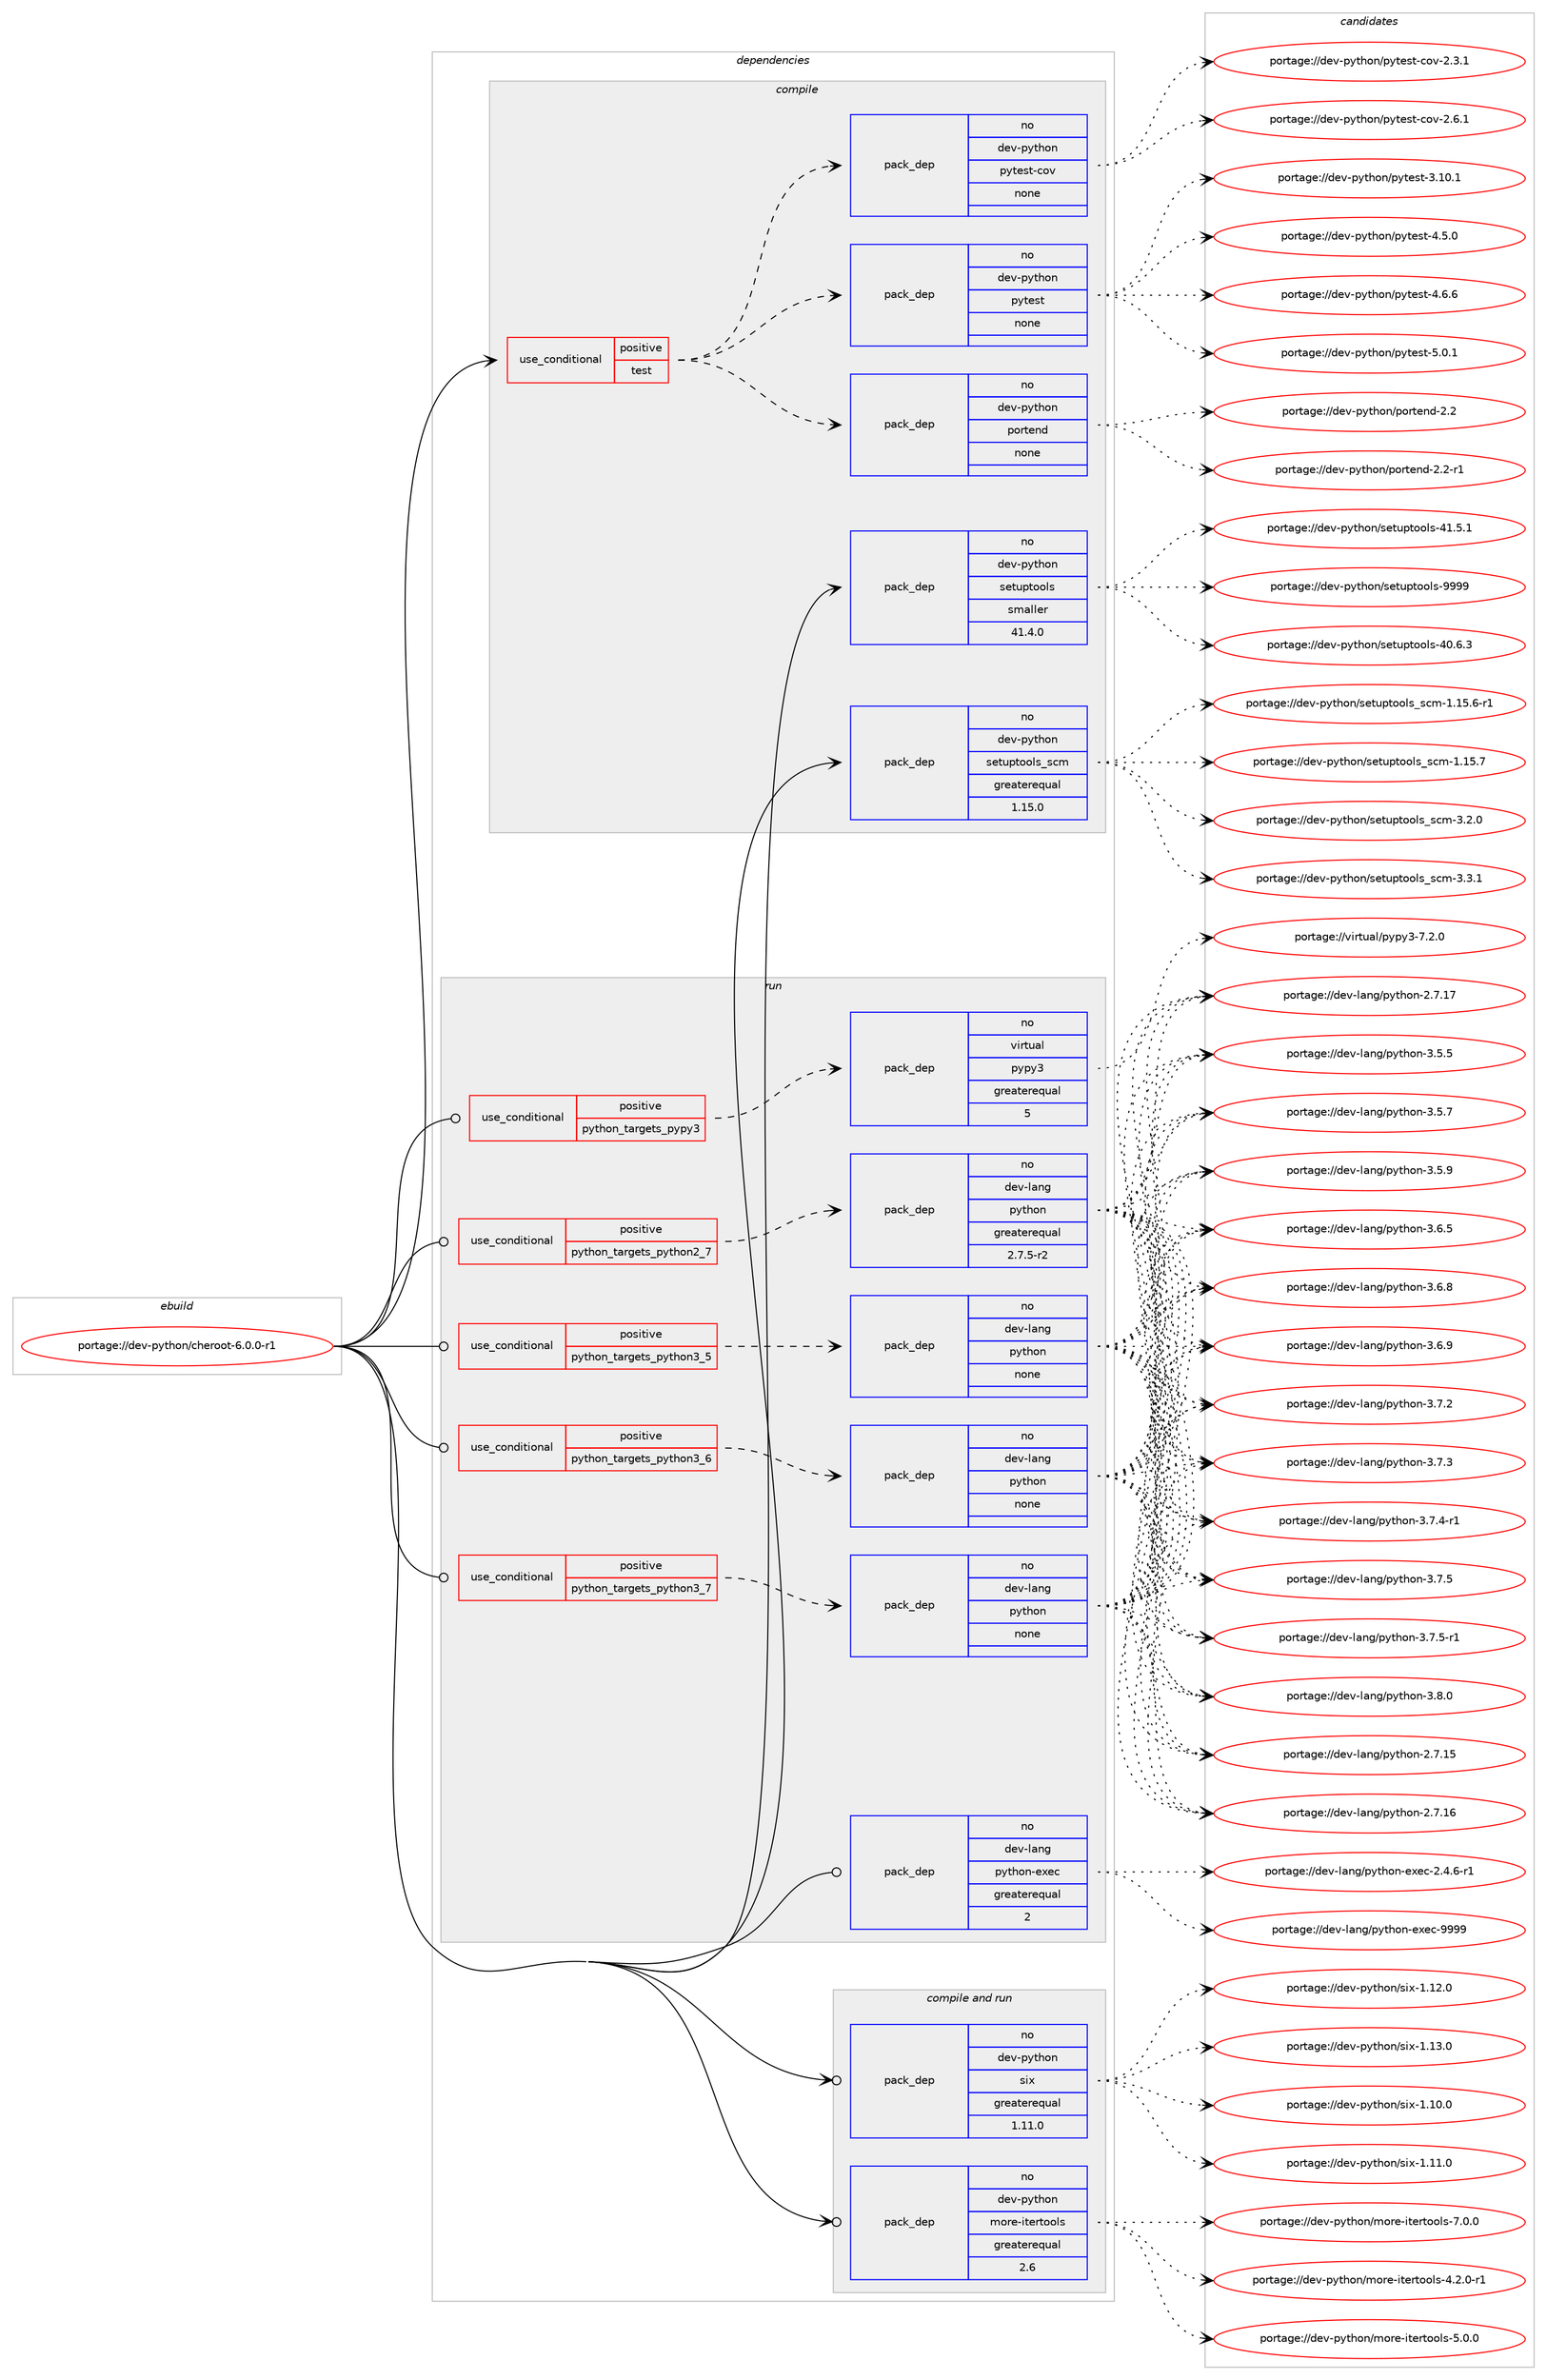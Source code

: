 digraph prolog {

# *************
# Graph options
# *************

newrank=true;
concentrate=true;
compound=true;
graph [rankdir=LR,fontname=Helvetica,fontsize=10,ranksep=1.5];#, ranksep=2.5, nodesep=0.2];
edge  [arrowhead=vee];
node  [fontname=Helvetica,fontsize=10];

# **********
# The ebuild
# **********

subgraph cluster_leftcol {
color=gray;
rank=same;
label=<<i>ebuild</i>>;
id [label="portage://dev-python/cheroot-6.0.0-r1", color=red, width=4, href="../dev-python/cheroot-6.0.0-r1.svg"];
}

# ****************
# The dependencies
# ****************

subgraph cluster_midcol {
color=gray;
label=<<i>dependencies</i>>;
subgraph cluster_compile {
fillcolor="#eeeeee";
style=filled;
label=<<i>compile</i>>;
subgraph cond26770 {
dependency133746 [label=<<TABLE BORDER="0" CELLBORDER="1" CELLSPACING="0" CELLPADDING="4"><TR><TD ROWSPAN="3" CELLPADDING="10">use_conditional</TD></TR><TR><TD>positive</TD></TR><TR><TD>test</TD></TR></TABLE>>, shape=none, color=red];
subgraph pack103666 {
dependency133747 [label=<<TABLE BORDER="0" CELLBORDER="1" CELLSPACING="0" CELLPADDING="4" WIDTH="220"><TR><TD ROWSPAN="6" CELLPADDING="30">pack_dep</TD></TR><TR><TD WIDTH="110">no</TD></TR><TR><TD>dev-python</TD></TR><TR><TD>portend</TD></TR><TR><TD>none</TD></TR><TR><TD></TD></TR></TABLE>>, shape=none, color=blue];
}
dependency133746:e -> dependency133747:w [weight=20,style="dashed",arrowhead="vee"];
subgraph pack103667 {
dependency133748 [label=<<TABLE BORDER="0" CELLBORDER="1" CELLSPACING="0" CELLPADDING="4" WIDTH="220"><TR><TD ROWSPAN="6" CELLPADDING="30">pack_dep</TD></TR><TR><TD WIDTH="110">no</TD></TR><TR><TD>dev-python</TD></TR><TR><TD>pytest</TD></TR><TR><TD>none</TD></TR><TR><TD></TD></TR></TABLE>>, shape=none, color=blue];
}
dependency133746:e -> dependency133748:w [weight=20,style="dashed",arrowhead="vee"];
subgraph pack103668 {
dependency133749 [label=<<TABLE BORDER="0" CELLBORDER="1" CELLSPACING="0" CELLPADDING="4" WIDTH="220"><TR><TD ROWSPAN="6" CELLPADDING="30">pack_dep</TD></TR><TR><TD WIDTH="110">no</TD></TR><TR><TD>dev-python</TD></TR><TR><TD>pytest-cov</TD></TR><TR><TD>none</TD></TR><TR><TD></TD></TR></TABLE>>, shape=none, color=blue];
}
dependency133746:e -> dependency133749:w [weight=20,style="dashed",arrowhead="vee"];
}
id:e -> dependency133746:w [weight=20,style="solid",arrowhead="vee"];
subgraph pack103669 {
dependency133750 [label=<<TABLE BORDER="0" CELLBORDER="1" CELLSPACING="0" CELLPADDING="4" WIDTH="220"><TR><TD ROWSPAN="6" CELLPADDING="30">pack_dep</TD></TR><TR><TD WIDTH="110">no</TD></TR><TR><TD>dev-python</TD></TR><TR><TD>setuptools</TD></TR><TR><TD>smaller</TD></TR><TR><TD>41.4.0</TD></TR></TABLE>>, shape=none, color=blue];
}
id:e -> dependency133750:w [weight=20,style="solid",arrowhead="vee"];
subgraph pack103670 {
dependency133751 [label=<<TABLE BORDER="0" CELLBORDER="1" CELLSPACING="0" CELLPADDING="4" WIDTH="220"><TR><TD ROWSPAN="6" CELLPADDING="30">pack_dep</TD></TR><TR><TD WIDTH="110">no</TD></TR><TR><TD>dev-python</TD></TR><TR><TD>setuptools_scm</TD></TR><TR><TD>greaterequal</TD></TR><TR><TD>1.15.0</TD></TR></TABLE>>, shape=none, color=blue];
}
id:e -> dependency133751:w [weight=20,style="solid",arrowhead="vee"];
}
subgraph cluster_compileandrun {
fillcolor="#eeeeee";
style=filled;
label=<<i>compile and run</i>>;
subgraph pack103671 {
dependency133752 [label=<<TABLE BORDER="0" CELLBORDER="1" CELLSPACING="0" CELLPADDING="4" WIDTH="220"><TR><TD ROWSPAN="6" CELLPADDING="30">pack_dep</TD></TR><TR><TD WIDTH="110">no</TD></TR><TR><TD>dev-python</TD></TR><TR><TD>more-itertools</TD></TR><TR><TD>greaterequal</TD></TR><TR><TD>2.6</TD></TR></TABLE>>, shape=none, color=blue];
}
id:e -> dependency133752:w [weight=20,style="solid",arrowhead="odotvee"];
subgraph pack103672 {
dependency133753 [label=<<TABLE BORDER="0" CELLBORDER="1" CELLSPACING="0" CELLPADDING="4" WIDTH="220"><TR><TD ROWSPAN="6" CELLPADDING="30">pack_dep</TD></TR><TR><TD WIDTH="110">no</TD></TR><TR><TD>dev-python</TD></TR><TR><TD>six</TD></TR><TR><TD>greaterequal</TD></TR><TR><TD>1.11.0</TD></TR></TABLE>>, shape=none, color=blue];
}
id:e -> dependency133753:w [weight=20,style="solid",arrowhead="odotvee"];
}
subgraph cluster_run {
fillcolor="#eeeeee";
style=filled;
label=<<i>run</i>>;
subgraph cond26771 {
dependency133754 [label=<<TABLE BORDER="0" CELLBORDER="1" CELLSPACING="0" CELLPADDING="4"><TR><TD ROWSPAN="3" CELLPADDING="10">use_conditional</TD></TR><TR><TD>positive</TD></TR><TR><TD>python_targets_pypy3</TD></TR></TABLE>>, shape=none, color=red];
subgraph pack103673 {
dependency133755 [label=<<TABLE BORDER="0" CELLBORDER="1" CELLSPACING="0" CELLPADDING="4" WIDTH="220"><TR><TD ROWSPAN="6" CELLPADDING="30">pack_dep</TD></TR><TR><TD WIDTH="110">no</TD></TR><TR><TD>virtual</TD></TR><TR><TD>pypy3</TD></TR><TR><TD>greaterequal</TD></TR><TR><TD>5</TD></TR></TABLE>>, shape=none, color=blue];
}
dependency133754:e -> dependency133755:w [weight=20,style="dashed",arrowhead="vee"];
}
id:e -> dependency133754:w [weight=20,style="solid",arrowhead="odot"];
subgraph cond26772 {
dependency133756 [label=<<TABLE BORDER="0" CELLBORDER="1" CELLSPACING="0" CELLPADDING="4"><TR><TD ROWSPAN="3" CELLPADDING="10">use_conditional</TD></TR><TR><TD>positive</TD></TR><TR><TD>python_targets_python2_7</TD></TR></TABLE>>, shape=none, color=red];
subgraph pack103674 {
dependency133757 [label=<<TABLE BORDER="0" CELLBORDER="1" CELLSPACING="0" CELLPADDING="4" WIDTH="220"><TR><TD ROWSPAN="6" CELLPADDING="30">pack_dep</TD></TR><TR><TD WIDTH="110">no</TD></TR><TR><TD>dev-lang</TD></TR><TR><TD>python</TD></TR><TR><TD>greaterequal</TD></TR><TR><TD>2.7.5-r2</TD></TR></TABLE>>, shape=none, color=blue];
}
dependency133756:e -> dependency133757:w [weight=20,style="dashed",arrowhead="vee"];
}
id:e -> dependency133756:w [weight=20,style="solid",arrowhead="odot"];
subgraph cond26773 {
dependency133758 [label=<<TABLE BORDER="0" CELLBORDER="1" CELLSPACING="0" CELLPADDING="4"><TR><TD ROWSPAN="3" CELLPADDING="10">use_conditional</TD></TR><TR><TD>positive</TD></TR><TR><TD>python_targets_python3_5</TD></TR></TABLE>>, shape=none, color=red];
subgraph pack103675 {
dependency133759 [label=<<TABLE BORDER="0" CELLBORDER="1" CELLSPACING="0" CELLPADDING="4" WIDTH="220"><TR><TD ROWSPAN="6" CELLPADDING="30">pack_dep</TD></TR><TR><TD WIDTH="110">no</TD></TR><TR><TD>dev-lang</TD></TR><TR><TD>python</TD></TR><TR><TD>none</TD></TR><TR><TD></TD></TR></TABLE>>, shape=none, color=blue];
}
dependency133758:e -> dependency133759:w [weight=20,style="dashed",arrowhead="vee"];
}
id:e -> dependency133758:w [weight=20,style="solid",arrowhead="odot"];
subgraph cond26774 {
dependency133760 [label=<<TABLE BORDER="0" CELLBORDER="1" CELLSPACING="0" CELLPADDING="4"><TR><TD ROWSPAN="3" CELLPADDING="10">use_conditional</TD></TR><TR><TD>positive</TD></TR><TR><TD>python_targets_python3_6</TD></TR></TABLE>>, shape=none, color=red];
subgraph pack103676 {
dependency133761 [label=<<TABLE BORDER="0" CELLBORDER="1" CELLSPACING="0" CELLPADDING="4" WIDTH="220"><TR><TD ROWSPAN="6" CELLPADDING="30">pack_dep</TD></TR><TR><TD WIDTH="110">no</TD></TR><TR><TD>dev-lang</TD></TR><TR><TD>python</TD></TR><TR><TD>none</TD></TR><TR><TD></TD></TR></TABLE>>, shape=none, color=blue];
}
dependency133760:e -> dependency133761:w [weight=20,style="dashed",arrowhead="vee"];
}
id:e -> dependency133760:w [weight=20,style="solid",arrowhead="odot"];
subgraph cond26775 {
dependency133762 [label=<<TABLE BORDER="0" CELLBORDER="1" CELLSPACING="0" CELLPADDING="4"><TR><TD ROWSPAN="3" CELLPADDING="10">use_conditional</TD></TR><TR><TD>positive</TD></TR><TR><TD>python_targets_python3_7</TD></TR></TABLE>>, shape=none, color=red];
subgraph pack103677 {
dependency133763 [label=<<TABLE BORDER="0" CELLBORDER="1" CELLSPACING="0" CELLPADDING="4" WIDTH="220"><TR><TD ROWSPAN="6" CELLPADDING="30">pack_dep</TD></TR><TR><TD WIDTH="110">no</TD></TR><TR><TD>dev-lang</TD></TR><TR><TD>python</TD></TR><TR><TD>none</TD></TR><TR><TD></TD></TR></TABLE>>, shape=none, color=blue];
}
dependency133762:e -> dependency133763:w [weight=20,style="dashed",arrowhead="vee"];
}
id:e -> dependency133762:w [weight=20,style="solid",arrowhead="odot"];
subgraph pack103678 {
dependency133764 [label=<<TABLE BORDER="0" CELLBORDER="1" CELLSPACING="0" CELLPADDING="4" WIDTH="220"><TR><TD ROWSPAN="6" CELLPADDING="30">pack_dep</TD></TR><TR><TD WIDTH="110">no</TD></TR><TR><TD>dev-lang</TD></TR><TR><TD>python-exec</TD></TR><TR><TD>greaterequal</TD></TR><TR><TD>2</TD></TR></TABLE>>, shape=none, color=blue];
}
id:e -> dependency133764:w [weight=20,style="solid",arrowhead="odot"];
}
}

# **************
# The candidates
# **************

subgraph cluster_choices {
rank=same;
color=gray;
label=<<i>candidates</i>>;

subgraph choice103666 {
color=black;
nodesep=1;
choiceportage100101118451121211161041111104711211111411610111010045504650 [label="portage://dev-python/portend-2.2", color=red, width=4,href="../dev-python/portend-2.2.svg"];
choiceportage1001011184511212111610411111047112111114116101110100455046504511449 [label="portage://dev-python/portend-2.2-r1", color=red, width=4,href="../dev-python/portend-2.2-r1.svg"];
dependency133747:e -> choiceportage100101118451121211161041111104711211111411610111010045504650:w [style=dotted,weight="100"];
dependency133747:e -> choiceportage1001011184511212111610411111047112111114116101110100455046504511449:w [style=dotted,weight="100"];
}
subgraph choice103667 {
color=black;
nodesep=1;
choiceportage100101118451121211161041111104711212111610111511645514649484649 [label="portage://dev-python/pytest-3.10.1", color=red, width=4,href="../dev-python/pytest-3.10.1.svg"];
choiceportage1001011184511212111610411111047112121116101115116455246534648 [label="portage://dev-python/pytest-4.5.0", color=red, width=4,href="../dev-python/pytest-4.5.0.svg"];
choiceportage1001011184511212111610411111047112121116101115116455246544654 [label="portage://dev-python/pytest-4.6.6", color=red, width=4,href="../dev-python/pytest-4.6.6.svg"];
choiceportage1001011184511212111610411111047112121116101115116455346484649 [label="portage://dev-python/pytest-5.0.1", color=red, width=4,href="../dev-python/pytest-5.0.1.svg"];
dependency133748:e -> choiceportage100101118451121211161041111104711212111610111511645514649484649:w [style=dotted,weight="100"];
dependency133748:e -> choiceportage1001011184511212111610411111047112121116101115116455246534648:w [style=dotted,weight="100"];
dependency133748:e -> choiceportage1001011184511212111610411111047112121116101115116455246544654:w [style=dotted,weight="100"];
dependency133748:e -> choiceportage1001011184511212111610411111047112121116101115116455346484649:w [style=dotted,weight="100"];
}
subgraph choice103668 {
color=black;
nodesep=1;
choiceportage10010111845112121116104111110471121211161011151164599111118455046514649 [label="portage://dev-python/pytest-cov-2.3.1", color=red, width=4,href="../dev-python/pytest-cov-2.3.1.svg"];
choiceportage10010111845112121116104111110471121211161011151164599111118455046544649 [label="portage://dev-python/pytest-cov-2.6.1", color=red, width=4,href="../dev-python/pytest-cov-2.6.1.svg"];
dependency133749:e -> choiceportage10010111845112121116104111110471121211161011151164599111118455046514649:w [style=dotted,weight="100"];
dependency133749:e -> choiceportage10010111845112121116104111110471121211161011151164599111118455046544649:w [style=dotted,weight="100"];
}
subgraph choice103669 {
color=black;
nodesep=1;
choiceportage100101118451121211161041111104711510111611711211611111110811545524846544651 [label="portage://dev-python/setuptools-40.6.3", color=red, width=4,href="../dev-python/setuptools-40.6.3.svg"];
choiceportage100101118451121211161041111104711510111611711211611111110811545524946534649 [label="portage://dev-python/setuptools-41.5.1", color=red, width=4,href="../dev-python/setuptools-41.5.1.svg"];
choiceportage10010111845112121116104111110471151011161171121161111111081154557575757 [label="portage://dev-python/setuptools-9999", color=red, width=4,href="../dev-python/setuptools-9999.svg"];
dependency133750:e -> choiceportage100101118451121211161041111104711510111611711211611111110811545524846544651:w [style=dotted,weight="100"];
dependency133750:e -> choiceportage100101118451121211161041111104711510111611711211611111110811545524946534649:w [style=dotted,weight="100"];
dependency133750:e -> choiceportage10010111845112121116104111110471151011161171121161111111081154557575757:w [style=dotted,weight="100"];
}
subgraph choice103670 {
color=black;
nodesep=1;
choiceportage10010111845112121116104111110471151011161171121161111111081159511599109454946495346544511449 [label="portage://dev-python/setuptools_scm-1.15.6-r1", color=red, width=4,href="../dev-python/setuptools_scm-1.15.6-r1.svg"];
choiceportage1001011184511212111610411111047115101116117112116111111108115951159910945494649534655 [label="portage://dev-python/setuptools_scm-1.15.7", color=red, width=4,href="../dev-python/setuptools_scm-1.15.7.svg"];
choiceportage10010111845112121116104111110471151011161171121161111111081159511599109455146504648 [label="portage://dev-python/setuptools_scm-3.2.0", color=red, width=4,href="../dev-python/setuptools_scm-3.2.0.svg"];
choiceportage10010111845112121116104111110471151011161171121161111111081159511599109455146514649 [label="portage://dev-python/setuptools_scm-3.3.1", color=red, width=4,href="../dev-python/setuptools_scm-3.3.1.svg"];
dependency133751:e -> choiceportage10010111845112121116104111110471151011161171121161111111081159511599109454946495346544511449:w [style=dotted,weight="100"];
dependency133751:e -> choiceportage1001011184511212111610411111047115101116117112116111111108115951159910945494649534655:w [style=dotted,weight="100"];
dependency133751:e -> choiceportage10010111845112121116104111110471151011161171121161111111081159511599109455146504648:w [style=dotted,weight="100"];
dependency133751:e -> choiceportage10010111845112121116104111110471151011161171121161111111081159511599109455146514649:w [style=dotted,weight="100"];
}
subgraph choice103671 {
color=black;
nodesep=1;
choiceportage1001011184511212111610411111047109111114101451051161011141161111111081154552465046484511449 [label="portage://dev-python/more-itertools-4.2.0-r1", color=red, width=4,href="../dev-python/more-itertools-4.2.0-r1.svg"];
choiceportage100101118451121211161041111104710911111410145105116101114116111111108115455346484648 [label="portage://dev-python/more-itertools-5.0.0", color=red, width=4,href="../dev-python/more-itertools-5.0.0.svg"];
choiceportage100101118451121211161041111104710911111410145105116101114116111111108115455546484648 [label="portage://dev-python/more-itertools-7.0.0", color=red, width=4,href="../dev-python/more-itertools-7.0.0.svg"];
dependency133752:e -> choiceportage1001011184511212111610411111047109111114101451051161011141161111111081154552465046484511449:w [style=dotted,weight="100"];
dependency133752:e -> choiceportage100101118451121211161041111104710911111410145105116101114116111111108115455346484648:w [style=dotted,weight="100"];
dependency133752:e -> choiceportage100101118451121211161041111104710911111410145105116101114116111111108115455546484648:w [style=dotted,weight="100"];
}
subgraph choice103672 {
color=black;
nodesep=1;
choiceportage100101118451121211161041111104711510512045494649484648 [label="portage://dev-python/six-1.10.0", color=red, width=4,href="../dev-python/six-1.10.0.svg"];
choiceportage100101118451121211161041111104711510512045494649494648 [label="portage://dev-python/six-1.11.0", color=red, width=4,href="../dev-python/six-1.11.0.svg"];
choiceportage100101118451121211161041111104711510512045494649504648 [label="portage://dev-python/six-1.12.0", color=red, width=4,href="../dev-python/six-1.12.0.svg"];
choiceportage100101118451121211161041111104711510512045494649514648 [label="portage://dev-python/six-1.13.0", color=red, width=4,href="../dev-python/six-1.13.0.svg"];
dependency133753:e -> choiceportage100101118451121211161041111104711510512045494649484648:w [style=dotted,weight="100"];
dependency133753:e -> choiceportage100101118451121211161041111104711510512045494649494648:w [style=dotted,weight="100"];
dependency133753:e -> choiceportage100101118451121211161041111104711510512045494649504648:w [style=dotted,weight="100"];
dependency133753:e -> choiceportage100101118451121211161041111104711510512045494649514648:w [style=dotted,weight="100"];
}
subgraph choice103673 {
color=black;
nodesep=1;
choiceportage118105114116117971084711212111212151455546504648 [label="portage://virtual/pypy3-7.2.0", color=red, width=4,href="../virtual/pypy3-7.2.0.svg"];
dependency133755:e -> choiceportage118105114116117971084711212111212151455546504648:w [style=dotted,weight="100"];
}
subgraph choice103674 {
color=black;
nodesep=1;
choiceportage10010111845108971101034711212111610411111045504655464953 [label="portage://dev-lang/python-2.7.15", color=red, width=4,href="../dev-lang/python-2.7.15.svg"];
choiceportage10010111845108971101034711212111610411111045504655464954 [label="portage://dev-lang/python-2.7.16", color=red, width=4,href="../dev-lang/python-2.7.16.svg"];
choiceportage10010111845108971101034711212111610411111045504655464955 [label="portage://dev-lang/python-2.7.17", color=red, width=4,href="../dev-lang/python-2.7.17.svg"];
choiceportage100101118451089711010347112121116104111110455146534653 [label="portage://dev-lang/python-3.5.5", color=red, width=4,href="../dev-lang/python-3.5.5.svg"];
choiceportage100101118451089711010347112121116104111110455146534655 [label="portage://dev-lang/python-3.5.7", color=red, width=4,href="../dev-lang/python-3.5.7.svg"];
choiceportage100101118451089711010347112121116104111110455146534657 [label="portage://dev-lang/python-3.5.9", color=red, width=4,href="../dev-lang/python-3.5.9.svg"];
choiceportage100101118451089711010347112121116104111110455146544653 [label="portage://dev-lang/python-3.6.5", color=red, width=4,href="../dev-lang/python-3.6.5.svg"];
choiceportage100101118451089711010347112121116104111110455146544656 [label="portage://dev-lang/python-3.6.8", color=red, width=4,href="../dev-lang/python-3.6.8.svg"];
choiceportage100101118451089711010347112121116104111110455146544657 [label="portage://dev-lang/python-3.6.9", color=red, width=4,href="../dev-lang/python-3.6.9.svg"];
choiceportage100101118451089711010347112121116104111110455146554650 [label="portage://dev-lang/python-3.7.2", color=red, width=4,href="../dev-lang/python-3.7.2.svg"];
choiceportage100101118451089711010347112121116104111110455146554651 [label="portage://dev-lang/python-3.7.3", color=red, width=4,href="../dev-lang/python-3.7.3.svg"];
choiceportage1001011184510897110103471121211161041111104551465546524511449 [label="portage://dev-lang/python-3.7.4-r1", color=red, width=4,href="../dev-lang/python-3.7.4-r1.svg"];
choiceportage100101118451089711010347112121116104111110455146554653 [label="portage://dev-lang/python-3.7.5", color=red, width=4,href="../dev-lang/python-3.7.5.svg"];
choiceportage1001011184510897110103471121211161041111104551465546534511449 [label="portage://dev-lang/python-3.7.5-r1", color=red, width=4,href="../dev-lang/python-3.7.5-r1.svg"];
choiceportage100101118451089711010347112121116104111110455146564648 [label="portage://dev-lang/python-3.8.0", color=red, width=4,href="../dev-lang/python-3.8.0.svg"];
dependency133757:e -> choiceportage10010111845108971101034711212111610411111045504655464953:w [style=dotted,weight="100"];
dependency133757:e -> choiceportage10010111845108971101034711212111610411111045504655464954:w [style=dotted,weight="100"];
dependency133757:e -> choiceportage10010111845108971101034711212111610411111045504655464955:w [style=dotted,weight="100"];
dependency133757:e -> choiceportage100101118451089711010347112121116104111110455146534653:w [style=dotted,weight="100"];
dependency133757:e -> choiceportage100101118451089711010347112121116104111110455146534655:w [style=dotted,weight="100"];
dependency133757:e -> choiceportage100101118451089711010347112121116104111110455146534657:w [style=dotted,weight="100"];
dependency133757:e -> choiceportage100101118451089711010347112121116104111110455146544653:w [style=dotted,weight="100"];
dependency133757:e -> choiceportage100101118451089711010347112121116104111110455146544656:w [style=dotted,weight="100"];
dependency133757:e -> choiceportage100101118451089711010347112121116104111110455146544657:w [style=dotted,weight="100"];
dependency133757:e -> choiceportage100101118451089711010347112121116104111110455146554650:w [style=dotted,weight="100"];
dependency133757:e -> choiceportage100101118451089711010347112121116104111110455146554651:w [style=dotted,weight="100"];
dependency133757:e -> choiceportage1001011184510897110103471121211161041111104551465546524511449:w [style=dotted,weight="100"];
dependency133757:e -> choiceportage100101118451089711010347112121116104111110455146554653:w [style=dotted,weight="100"];
dependency133757:e -> choiceportage1001011184510897110103471121211161041111104551465546534511449:w [style=dotted,weight="100"];
dependency133757:e -> choiceportage100101118451089711010347112121116104111110455146564648:w [style=dotted,weight="100"];
}
subgraph choice103675 {
color=black;
nodesep=1;
choiceportage10010111845108971101034711212111610411111045504655464953 [label="portage://dev-lang/python-2.7.15", color=red, width=4,href="../dev-lang/python-2.7.15.svg"];
choiceportage10010111845108971101034711212111610411111045504655464954 [label="portage://dev-lang/python-2.7.16", color=red, width=4,href="../dev-lang/python-2.7.16.svg"];
choiceportage10010111845108971101034711212111610411111045504655464955 [label="portage://dev-lang/python-2.7.17", color=red, width=4,href="../dev-lang/python-2.7.17.svg"];
choiceportage100101118451089711010347112121116104111110455146534653 [label="portage://dev-lang/python-3.5.5", color=red, width=4,href="../dev-lang/python-3.5.5.svg"];
choiceportage100101118451089711010347112121116104111110455146534655 [label="portage://dev-lang/python-3.5.7", color=red, width=4,href="../dev-lang/python-3.5.7.svg"];
choiceportage100101118451089711010347112121116104111110455146534657 [label="portage://dev-lang/python-3.5.9", color=red, width=4,href="../dev-lang/python-3.5.9.svg"];
choiceportage100101118451089711010347112121116104111110455146544653 [label="portage://dev-lang/python-3.6.5", color=red, width=4,href="../dev-lang/python-3.6.5.svg"];
choiceportage100101118451089711010347112121116104111110455146544656 [label="portage://dev-lang/python-3.6.8", color=red, width=4,href="../dev-lang/python-3.6.8.svg"];
choiceportage100101118451089711010347112121116104111110455146544657 [label="portage://dev-lang/python-3.6.9", color=red, width=4,href="../dev-lang/python-3.6.9.svg"];
choiceportage100101118451089711010347112121116104111110455146554650 [label="portage://dev-lang/python-3.7.2", color=red, width=4,href="../dev-lang/python-3.7.2.svg"];
choiceportage100101118451089711010347112121116104111110455146554651 [label="portage://dev-lang/python-3.7.3", color=red, width=4,href="../dev-lang/python-3.7.3.svg"];
choiceportage1001011184510897110103471121211161041111104551465546524511449 [label="portage://dev-lang/python-3.7.4-r1", color=red, width=4,href="../dev-lang/python-3.7.4-r1.svg"];
choiceportage100101118451089711010347112121116104111110455146554653 [label="portage://dev-lang/python-3.7.5", color=red, width=4,href="../dev-lang/python-3.7.5.svg"];
choiceportage1001011184510897110103471121211161041111104551465546534511449 [label="portage://dev-lang/python-3.7.5-r1", color=red, width=4,href="../dev-lang/python-3.7.5-r1.svg"];
choiceportage100101118451089711010347112121116104111110455146564648 [label="portage://dev-lang/python-3.8.0", color=red, width=4,href="../dev-lang/python-3.8.0.svg"];
dependency133759:e -> choiceportage10010111845108971101034711212111610411111045504655464953:w [style=dotted,weight="100"];
dependency133759:e -> choiceportage10010111845108971101034711212111610411111045504655464954:w [style=dotted,weight="100"];
dependency133759:e -> choiceportage10010111845108971101034711212111610411111045504655464955:w [style=dotted,weight="100"];
dependency133759:e -> choiceportage100101118451089711010347112121116104111110455146534653:w [style=dotted,weight="100"];
dependency133759:e -> choiceportage100101118451089711010347112121116104111110455146534655:w [style=dotted,weight="100"];
dependency133759:e -> choiceportage100101118451089711010347112121116104111110455146534657:w [style=dotted,weight="100"];
dependency133759:e -> choiceportage100101118451089711010347112121116104111110455146544653:w [style=dotted,weight="100"];
dependency133759:e -> choiceportage100101118451089711010347112121116104111110455146544656:w [style=dotted,weight="100"];
dependency133759:e -> choiceportage100101118451089711010347112121116104111110455146544657:w [style=dotted,weight="100"];
dependency133759:e -> choiceportage100101118451089711010347112121116104111110455146554650:w [style=dotted,weight="100"];
dependency133759:e -> choiceportage100101118451089711010347112121116104111110455146554651:w [style=dotted,weight="100"];
dependency133759:e -> choiceportage1001011184510897110103471121211161041111104551465546524511449:w [style=dotted,weight="100"];
dependency133759:e -> choiceportage100101118451089711010347112121116104111110455146554653:w [style=dotted,weight="100"];
dependency133759:e -> choiceportage1001011184510897110103471121211161041111104551465546534511449:w [style=dotted,weight="100"];
dependency133759:e -> choiceportage100101118451089711010347112121116104111110455146564648:w [style=dotted,weight="100"];
}
subgraph choice103676 {
color=black;
nodesep=1;
choiceportage10010111845108971101034711212111610411111045504655464953 [label="portage://dev-lang/python-2.7.15", color=red, width=4,href="../dev-lang/python-2.7.15.svg"];
choiceportage10010111845108971101034711212111610411111045504655464954 [label="portage://dev-lang/python-2.7.16", color=red, width=4,href="../dev-lang/python-2.7.16.svg"];
choiceportage10010111845108971101034711212111610411111045504655464955 [label="portage://dev-lang/python-2.7.17", color=red, width=4,href="../dev-lang/python-2.7.17.svg"];
choiceportage100101118451089711010347112121116104111110455146534653 [label="portage://dev-lang/python-3.5.5", color=red, width=4,href="../dev-lang/python-3.5.5.svg"];
choiceportage100101118451089711010347112121116104111110455146534655 [label="portage://dev-lang/python-3.5.7", color=red, width=4,href="../dev-lang/python-3.5.7.svg"];
choiceportage100101118451089711010347112121116104111110455146534657 [label="portage://dev-lang/python-3.5.9", color=red, width=4,href="../dev-lang/python-3.5.9.svg"];
choiceportage100101118451089711010347112121116104111110455146544653 [label="portage://dev-lang/python-3.6.5", color=red, width=4,href="../dev-lang/python-3.6.5.svg"];
choiceportage100101118451089711010347112121116104111110455146544656 [label="portage://dev-lang/python-3.6.8", color=red, width=4,href="../dev-lang/python-3.6.8.svg"];
choiceportage100101118451089711010347112121116104111110455146544657 [label="portage://dev-lang/python-3.6.9", color=red, width=4,href="../dev-lang/python-3.6.9.svg"];
choiceportage100101118451089711010347112121116104111110455146554650 [label="portage://dev-lang/python-3.7.2", color=red, width=4,href="../dev-lang/python-3.7.2.svg"];
choiceportage100101118451089711010347112121116104111110455146554651 [label="portage://dev-lang/python-3.7.3", color=red, width=4,href="../dev-lang/python-3.7.3.svg"];
choiceportage1001011184510897110103471121211161041111104551465546524511449 [label="portage://dev-lang/python-3.7.4-r1", color=red, width=4,href="../dev-lang/python-3.7.4-r1.svg"];
choiceportage100101118451089711010347112121116104111110455146554653 [label="portage://dev-lang/python-3.7.5", color=red, width=4,href="../dev-lang/python-3.7.5.svg"];
choiceportage1001011184510897110103471121211161041111104551465546534511449 [label="portage://dev-lang/python-3.7.5-r1", color=red, width=4,href="../dev-lang/python-3.7.5-r1.svg"];
choiceportage100101118451089711010347112121116104111110455146564648 [label="portage://dev-lang/python-3.8.0", color=red, width=4,href="../dev-lang/python-3.8.0.svg"];
dependency133761:e -> choiceportage10010111845108971101034711212111610411111045504655464953:w [style=dotted,weight="100"];
dependency133761:e -> choiceportage10010111845108971101034711212111610411111045504655464954:w [style=dotted,weight="100"];
dependency133761:e -> choiceportage10010111845108971101034711212111610411111045504655464955:w [style=dotted,weight="100"];
dependency133761:e -> choiceportage100101118451089711010347112121116104111110455146534653:w [style=dotted,weight="100"];
dependency133761:e -> choiceportage100101118451089711010347112121116104111110455146534655:w [style=dotted,weight="100"];
dependency133761:e -> choiceportage100101118451089711010347112121116104111110455146534657:w [style=dotted,weight="100"];
dependency133761:e -> choiceportage100101118451089711010347112121116104111110455146544653:w [style=dotted,weight="100"];
dependency133761:e -> choiceportage100101118451089711010347112121116104111110455146544656:w [style=dotted,weight="100"];
dependency133761:e -> choiceportage100101118451089711010347112121116104111110455146544657:w [style=dotted,weight="100"];
dependency133761:e -> choiceportage100101118451089711010347112121116104111110455146554650:w [style=dotted,weight="100"];
dependency133761:e -> choiceportage100101118451089711010347112121116104111110455146554651:w [style=dotted,weight="100"];
dependency133761:e -> choiceportage1001011184510897110103471121211161041111104551465546524511449:w [style=dotted,weight="100"];
dependency133761:e -> choiceportage100101118451089711010347112121116104111110455146554653:w [style=dotted,weight="100"];
dependency133761:e -> choiceportage1001011184510897110103471121211161041111104551465546534511449:w [style=dotted,weight="100"];
dependency133761:e -> choiceportage100101118451089711010347112121116104111110455146564648:w [style=dotted,weight="100"];
}
subgraph choice103677 {
color=black;
nodesep=1;
choiceportage10010111845108971101034711212111610411111045504655464953 [label="portage://dev-lang/python-2.7.15", color=red, width=4,href="../dev-lang/python-2.7.15.svg"];
choiceportage10010111845108971101034711212111610411111045504655464954 [label="portage://dev-lang/python-2.7.16", color=red, width=4,href="../dev-lang/python-2.7.16.svg"];
choiceportage10010111845108971101034711212111610411111045504655464955 [label="portage://dev-lang/python-2.7.17", color=red, width=4,href="../dev-lang/python-2.7.17.svg"];
choiceportage100101118451089711010347112121116104111110455146534653 [label="portage://dev-lang/python-3.5.5", color=red, width=4,href="../dev-lang/python-3.5.5.svg"];
choiceportage100101118451089711010347112121116104111110455146534655 [label="portage://dev-lang/python-3.5.7", color=red, width=4,href="../dev-lang/python-3.5.7.svg"];
choiceportage100101118451089711010347112121116104111110455146534657 [label="portage://dev-lang/python-3.5.9", color=red, width=4,href="../dev-lang/python-3.5.9.svg"];
choiceportage100101118451089711010347112121116104111110455146544653 [label="portage://dev-lang/python-3.6.5", color=red, width=4,href="../dev-lang/python-3.6.5.svg"];
choiceportage100101118451089711010347112121116104111110455146544656 [label="portage://dev-lang/python-3.6.8", color=red, width=4,href="../dev-lang/python-3.6.8.svg"];
choiceportage100101118451089711010347112121116104111110455146544657 [label="portage://dev-lang/python-3.6.9", color=red, width=4,href="../dev-lang/python-3.6.9.svg"];
choiceportage100101118451089711010347112121116104111110455146554650 [label="portage://dev-lang/python-3.7.2", color=red, width=4,href="../dev-lang/python-3.7.2.svg"];
choiceportage100101118451089711010347112121116104111110455146554651 [label="portage://dev-lang/python-3.7.3", color=red, width=4,href="../dev-lang/python-3.7.3.svg"];
choiceportage1001011184510897110103471121211161041111104551465546524511449 [label="portage://dev-lang/python-3.7.4-r1", color=red, width=4,href="../dev-lang/python-3.7.4-r1.svg"];
choiceportage100101118451089711010347112121116104111110455146554653 [label="portage://dev-lang/python-3.7.5", color=red, width=4,href="../dev-lang/python-3.7.5.svg"];
choiceportage1001011184510897110103471121211161041111104551465546534511449 [label="portage://dev-lang/python-3.7.5-r1", color=red, width=4,href="../dev-lang/python-3.7.5-r1.svg"];
choiceportage100101118451089711010347112121116104111110455146564648 [label="portage://dev-lang/python-3.8.0", color=red, width=4,href="../dev-lang/python-3.8.0.svg"];
dependency133763:e -> choiceportage10010111845108971101034711212111610411111045504655464953:w [style=dotted,weight="100"];
dependency133763:e -> choiceportage10010111845108971101034711212111610411111045504655464954:w [style=dotted,weight="100"];
dependency133763:e -> choiceportage10010111845108971101034711212111610411111045504655464955:w [style=dotted,weight="100"];
dependency133763:e -> choiceportage100101118451089711010347112121116104111110455146534653:w [style=dotted,weight="100"];
dependency133763:e -> choiceportage100101118451089711010347112121116104111110455146534655:w [style=dotted,weight="100"];
dependency133763:e -> choiceportage100101118451089711010347112121116104111110455146534657:w [style=dotted,weight="100"];
dependency133763:e -> choiceportage100101118451089711010347112121116104111110455146544653:w [style=dotted,weight="100"];
dependency133763:e -> choiceportage100101118451089711010347112121116104111110455146544656:w [style=dotted,weight="100"];
dependency133763:e -> choiceportage100101118451089711010347112121116104111110455146544657:w [style=dotted,weight="100"];
dependency133763:e -> choiceportage100101118451089711010347112121116104111110455146554650:w [style=dotted,weight="100"];
dependency133763:e -> choiceportage100101118451089711010347112121116104111110455146554651:w [style=dotted,weight="100"];
dependency133763:e -> choiceportage1001011184510897110103471121211161041111104551465546524511449:w [style=dotted,weight="100"];
dependency133763:e -> choiceportage100101118451089711010347112121116104111110455146554653:w [style=dotted,weight="100"];
dependency133763:e -> choiceportage1001011184510897110103471121211161041111104551465546534511449:w [style=dotted,weight="100"];
dependency133763:e -> choiceportage100101118451089711010347112121116104111110455146564648:w [style=dotted,weight="100"];
}
subgraph choice103678 {
color=black;
nodesep=1;
choiceportage10010111845108971101034711212111610411111045101120101994550465246544511449 [label="portage://dev-lang/python-exec-2.4.6-r1", color=red, width=4,href="../dev-lang/python-exec-2.4.6-r1.svg"];
choiceportage10010111845108971101034711212111610411111045101120101994557575757 [label="portage://dev-lang/python-exec-9999", color=red, width=4,href="../dev-lang/python-exec-9999.svg"];
dependency133764:e -> choiceportage10010111845108971101034711212111610411111045101120101994550465246544511449:w [style=dotted,weight="100"];
dependency133764:e -> choiceportage10010111845108971101034711212111610411111045101120101994557575757:w [style=dotted,weight="100"];
}
}

}
